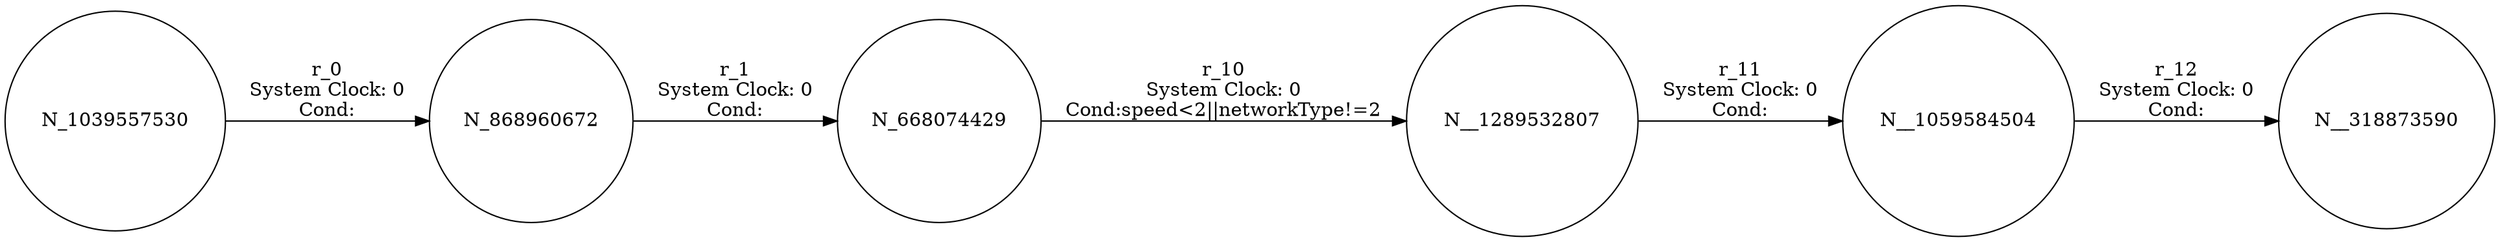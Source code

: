 digraph reaction_graph {
   rankdir=LR;
   Node [shape = circle];
 N_1039557530
 N_668074429 -> N__1289532807[ label = "r_10
System Clock: 0
Cond:speed<2||networkType!=2"];
 N_868960672 -> N_668074429[ label = "r_1
System Clock: 0
Cond:"];
 N_1039557530 -> N_868960672[ label = "r_0
System Clock: 0
Cond:"];
 N__1289532807 -> N__1059584504[ label = "r_11
System Clock: 0
Cond:"];
 N__1059584504 -> N__318873590[ label = "r_12
System Clock: 0
Cond:"];
}
